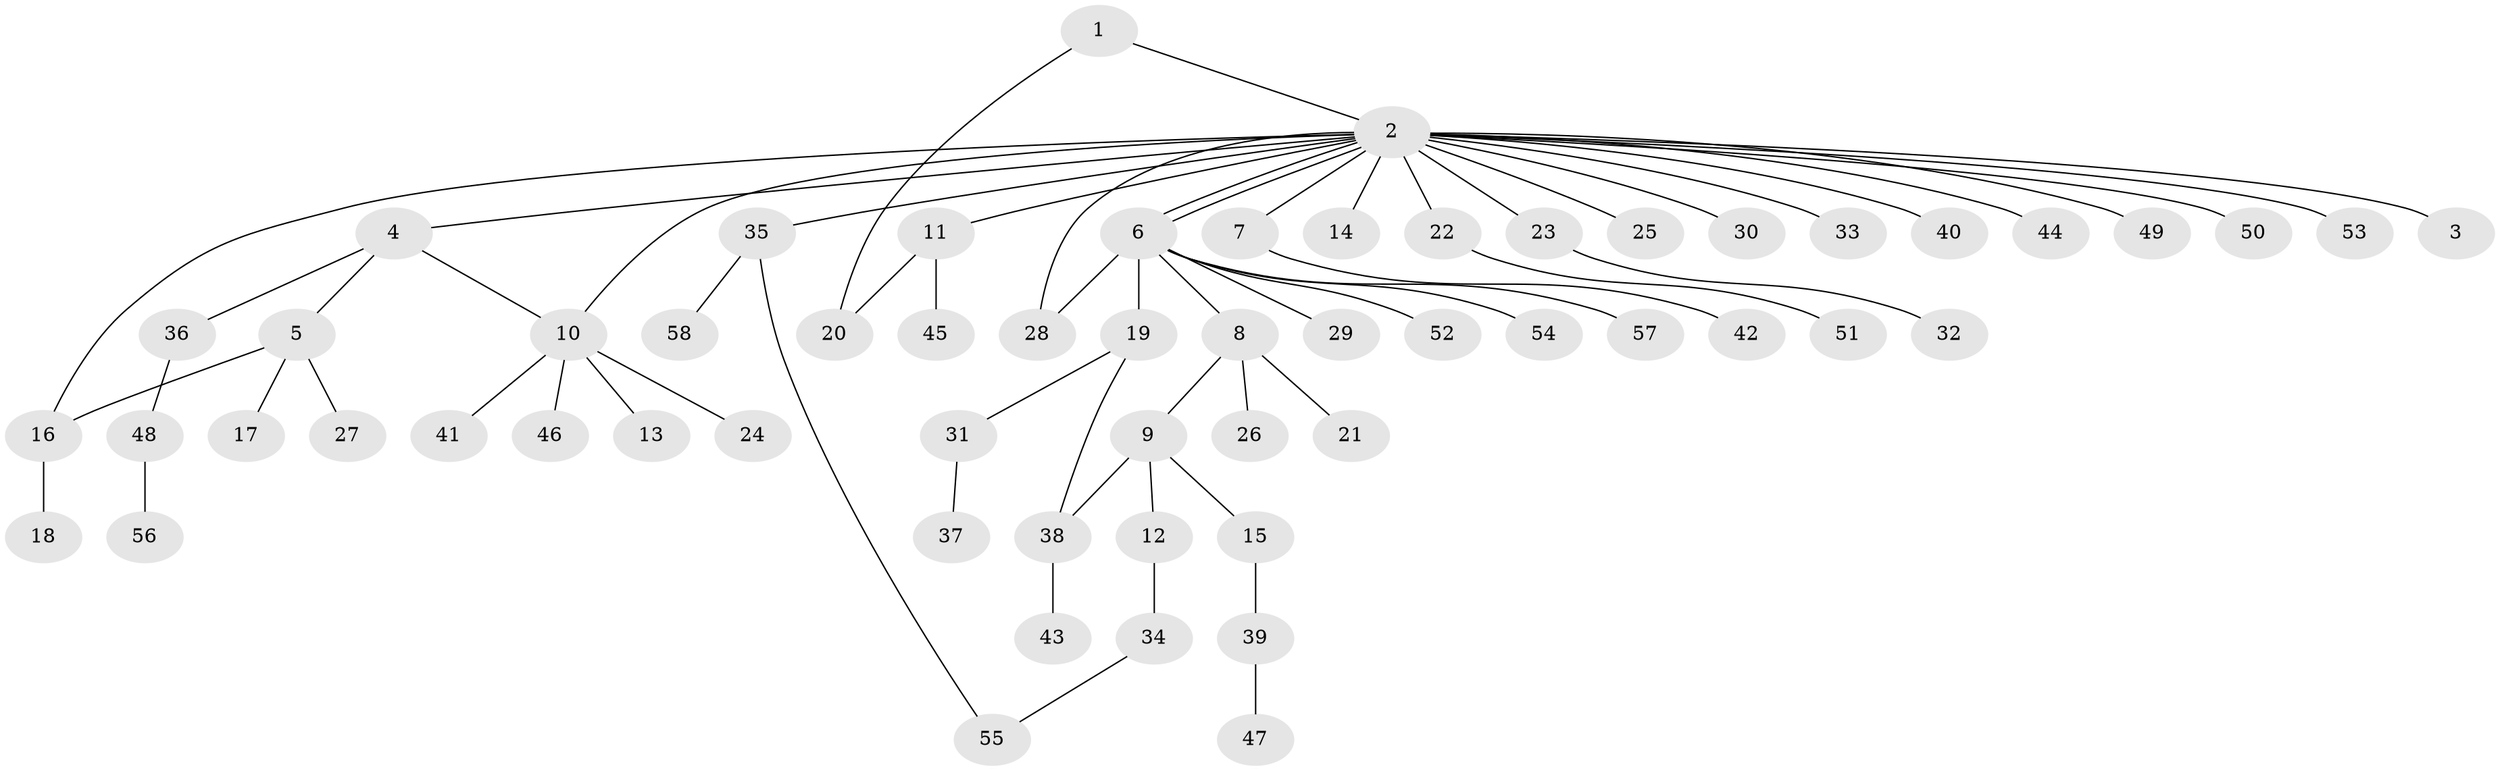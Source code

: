 // coarse degree distribution, {2: 0.12195121951219512, 26: 0.024390243902439025, 1: 0.6829268292682927, 4: 0.07317073170731707, 3: 0.07317073170731707, 5: 0.024390243902439025}
// Generated by graph-tools (version 1.1) at 2025/23/03/03/25 07:23:49]
// undirected, 58 vertices, 64 edges
graph export_dot {
graph [start="1"]
  node [color=gray90,style=filled];
  1;
  2;
  3;
  4;
  5;
  6;
  7;
  8;
  9;
  10;
  11;
  12;
  13;
  14;
  15;
  16;
  17;
  18;
  19;
  20;
  21;
  22;
  23;
  24;
  25;
  26;
  27;
  28;
  29;
  30;
  31;
  32;
  33;
  34;
  35;
  36;
  37;
  38;
  39;
  40;
  41;
  42;
  43;
  44;
  45;
  46;
  47;
  48;
  49;
  50;
  51;
  52;
  53;
  54;
  55;
  56;
  57;
  58;
  1 -- 2;
  1 -- 20;
  2 -- 3;
  2 -- 4;
  2 -- 6;
  2 -- 6;
  2 -- 7;
  2 -- 10;
  2 -- 11;
  2 -- 14;
  2 -- 16;
  2 -- 22;
  2 -- 23;
  2 -- 25;
  2 -- 28;
  2 -- 30;
  2 -- 33;
  2 -- 35;
  2 -- 40;
  2 -- 44;
  2 -- 49;
  2 -- 50;
  2 -- 53;
  4 -- 5;
  4 -- 10;
  4 -- 36;
  5 -- 16;
  5 -- 17;
  5 -- 27;
  6 -- 8;
  6 -- 19;
  6 -- 28;
  6 -- 29;
  6 -- 52;
  6 -- 54;
  6 -- 57;
  7 -- 42;
  8 -- 9;
  8 -- 21;
  8 -- 26;
  9 -- 12;
  9 -- 15;
  9 -- 38;
  10 -- 13;
  10 -- 24;
  10 -- 41;
  10 -- 46;
  11 -- 20;
  11 -- 45;
  12 -- 34;
  15 -- 39;
  16 -- 18;
  19 -- 31;
  19 -- 38;
  22 -- 51;
  23 -- 32;
  31 -- 37;
  34 -- 55;
  35 -- 55;
  35 -- 58;
  36 -- 48;
  38 -- 43;
  39 -- 47;
  48 -- 56;
}
